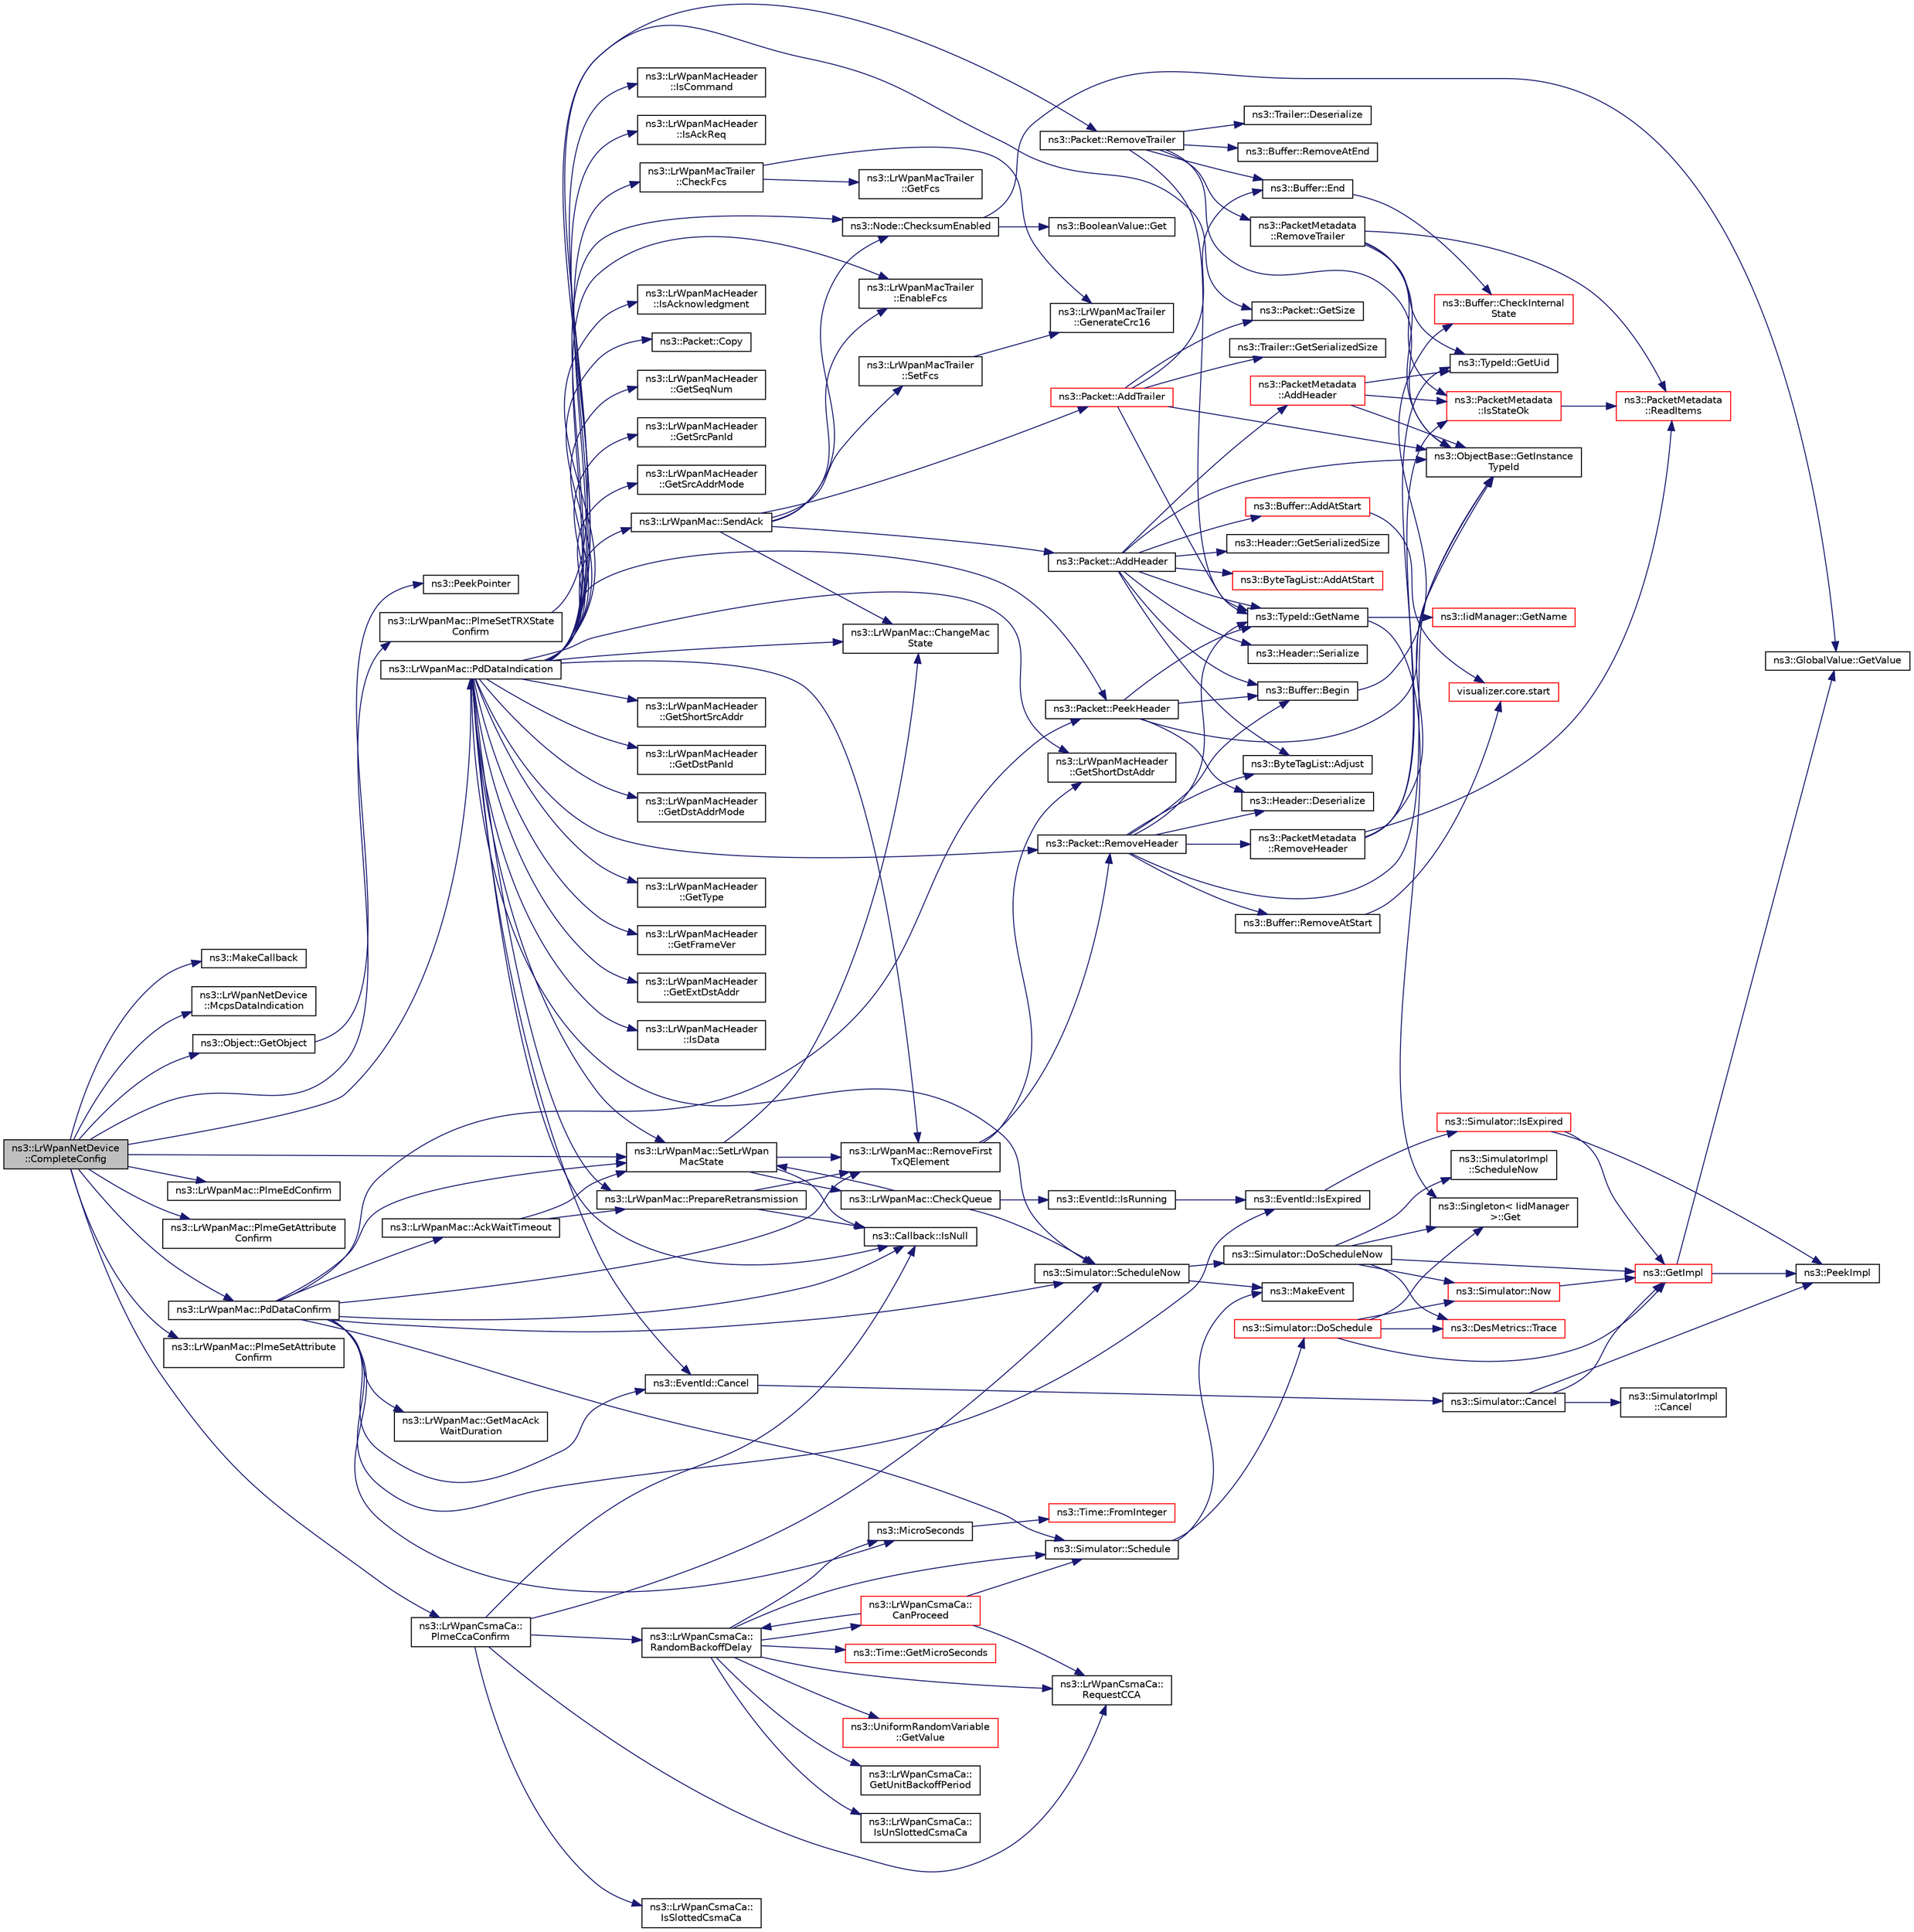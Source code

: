 digraph "ns3::LrWpanNetDevice::CompleteConfig"
{
  edge [fontname="Helvetica",fontsize="10",labelfontname="Helvetica",labelfontsize="10"];
  node [fontname="Helvetica",fontsize="10",shape=record];
  rankdir="LR";
  Node1 [label="ns3::LrWpanNetDevice\l::CompleteConfig",height=0.2,width=0.4,color="black", fillcolor="grey75", style="filled", fontcolor="black"];
  Node1 -> Node2 [color="midnightblue",fontsize="10",style="solid"];
  Node2 [label="ns3::MakeCallback",height=0.2,width=0.4,color="black", fillcolor="white", style="filled",URL="$dd/de0/group__makecallbackmemptr.html#ga9376283685aa99d204048d6a4b7610a4"];
  Node1 -> Node3 [color="midnightblue",fontsize="10",style="solid"];
  Node3 [label="ns3::LrWpanNetDevice\l::McpsDataIndication",height=0.2,width=0.4,color="black", fillcolor="white", style="filled",URL="$dd/d73/classns3_1_1LrWpanNetDevice.html#a620a7403f05c4dc25de92c7304e4f17d"];
  Node1 -> Node4 [color="midnightblue",fontsize="10",style="solid"];
  Node4 [label="ns3::Object::GetObject",height=0.2,width=0.4,color="black", fillcolor="white", style="filled",URL="$d9/d77/classns3_1_1Object.html#a13e18c00017096c8381eb651d5bd0783"];
  Node4 -> Node5 [color="midnightblue",fontsize="10",style="solid"];
  Node5 [label="ns3::PeekPointer",height=0.2,width=0.4,color="black", fillcolor="white", style="filled",URL="$d7/d2e/namespacens3.html#af2a7557fe9afdd98d8f6f8f6e412cf5a"];
  Node1 -> Node6 [color="midnightblue",fontsize="10",style="solid"];
  Node6 [label="ns3::LrWpanMac::PdDataIndication",height=0.2,width=0.4,color="black", fillcolor="white", style="filled",URL="$db/d57/classns3_1_1LrWpanMac.html#a71139cc1bd26ab1c0a9c2e7791631389"];
  Node6 -> Node7 [color="midnightblue",fontsize="10",style="solid"];
  Node7 [label="ns3::Packet::Copy",height=0.2,width=0.4,color="black", fillcolor="white", style="filled",URL="$dd/d7a/classns3_1_1Packet.html#a5d5c70802a5f77fc5f0001e0cfc1898b",tooltip="performs a COW copy of the packet. "];
  Node6 -> Node8 [color="midnightblue",fontsize="10",style="solid"];
  Node8 [label="ns3::Packet::RemoveTrailer",height=0.2,width=0.4,color="black", fillcolor="white", style="filled",URL="$dd/d7a/classns3_1_1Packet.html#a2155e042083e9a17ad3b33f9fecb4be4",tooltip="Remove a deserialized trailer from the internal buffer. "];
  Node8 -> Node9 [color="midnightblue",fontsize="10",style="solid"];
  Node9 [label="ns3::Trailer::Deserialize",height=0.2,width=0.4,color="black", fillcolor="white", style="filled",URL="$de/db6/classns3_1_1Trailer.html#aed0f0292faca43ef8676c05d70a664cf"];
  Node8 -> Node10 [color="midnightblue",fontsize="10",style="solid"];
  Node10 [label="ns3::Buffer::End",height=0.2,width=0.4,color="black", fillcolor="white", style="filled",URL="$da/d85/classns3_1_1Buffer.html#a52207c7aed7bae89fba2f9e997c82724"];
  Node10 -> Node11 [color="midnightblue",fontsize="10",style="solid"];
  Node11 [label="ns3::Buffer::CheckInternal\lState",height=0.2,width=0.4,color="red", fillcolor="white", style="filled",URL="$da/d85/classns3_1_1Buffer.html#a6202ce7f1ecc1fc7a14cc13017375d14",tooltip="Checks the internal buffer structures consistency. "];
  Node8 -> Node12 [color="midnightblue",fontsize="10",style="solid"];
  Node12 [label="ns3::ObjectBase::GetInstance\lTypeId",height=0.2,width=0.4,color="black", fillcolor="white", style="filled",URL="$d2/dac/classns3_1_1ObjectBase.html#abe5b43a6f5b99a92a4c3122db31f06fb"];
  Node8 -> Node13 [color="midnightblue",fontsize="10",style="solid"];
  Node13 [label="ns3::TypeId::GetName",height=0.2,width=0.4,color="black", fillcolor="white", style="filled",URL="$d6/d11/classns3_1_1TypeId.html#aa3c41c79ae428b3cb396a9c6bb3ef314"];
  Node13 -> Node14 [color="midnightblue",fontsize="10",style="solid"];
  Node14 [label="ns3::Singleton\< IidManager\l \>::Get",height=0.2,width=0.4,color="black", fillcolor="white", style="filled",URL="$d8/d77/classns3_1_1Singleton.html#a80a2cd3c25a27ea72add7a9f7a141ffa"];
  Node13 -> Node15 [color="midnightblue",fontsize="10",style="solid"];
  Node15 [label="ns3::IidManager::GetName",height=0.2,width=0.4,color="red", fillcolor="white", style="filled",URL="$d4/d1c/classns3_1_1IidManager.html#a5d68d0f0f44594dcdec239dbdb5bf53c"];
  Node8 -> Node16 [color="midnightblue",fontsize="10",style="solid"];
  Node16 [label="ns3::Buffer::RemoveAtEnd",height=0.2,width=0.4,color="black", fillcolor="white", style="filled",URL="$da/d85/classns3_1_1Buffer.html#a83b30fd8e1202e778fb471757b800d47"];
  Node8 -> Node17 [color="midnightblue",fontsize="10",style="solid"];
  Node17 [label="ns3::PacketMetadata\l::RemoveTrailer",height=0.2,width=0.4,color="black", fillcolor="white", style="filled",URL="$d1/db1/classns3_1_1PacketMetadata.html#a2eaa46d9f7c88a5aef121521b196753c"];
  Node17 -> Node12 [color="midnightblue",fontsize="10",style="solid"];
  Node17 -> Node18 [color="midnightblue",fontsize="10",style="solid"];
  Node18 [label="ns3::TypeId::GetUid",height=0.2,width=0.4,color="black", fillcolor="white", style="filled",URL="$d6/d11/classns3_1_1TypeId.html#acd3e41de6340d06299f4fd63e2ed8da0"];
  Node17 -> Node19 [color="midnightblue",fontsize="10",style="solid"];
  Node19 [label="ns3::PacketMetadata\l::IsStateOk",height=0.2,width=0.4,color="red", fillcolor="white", style="filled",URL="$d1/db1/classns3_1_1PacketMetadata.html#a208d3163e28704438cdd4d30318e489c",tooltip="Check if the metadata state is ok. "];
  Node19 -> Node20 [color="midnightblue",fontsize="10",style="solid"];
  Node20 [label="ns3::PacketMetadata\l::ReadItems",height=0.2,width=0.4,color="red", fillcolor="white", style="filled",URL="$d1/db1/classns3_1_1PacketMetadata.html#a3719ad2c32313a9a1c74462322e8b517",tooltip="Read items. "];
  Node17 -> Node20 [color="midnightblue",fontsize="10",style="solid"];
  Node6 -> Node21 [color="midnightblue",fontsize="10",style="solid"];
  Node21 [label="ns3::Node::ChecksumEnabled",height=0.2,width=0.4,color="black", fillcolor="white", style="filled",URL="$dd/ded/classns3_1_1Node.html#a0515bfe9a3aeb6605d657ba855699815"];
  Node21 -> Node22 [color="midnightblue",fontsize="10",style="solid"];
  Node22 [label="ns3::GlobalValue::GetValue",height=0.2,width=0.4,color="black", fillcolor="white", style="filled",URL="$dc/d02/classns3_1_1GlobalValue.html#aa33773cb952ba3c285a03ae2c4769b84"];
  Node21 -> Node23 [color="midnightblue",fontsize="10",style="solid"];
  Node23 [label="ns3::BooleanValue::Get",height=0.2,width=0.4,color="black", fillcolor="white", style="filled",URL="$d5/d0c/classns3_1_1BooleanValue.html#a15d5d96abfd11676964f40859442ec12"];
  Node6 -> Node24 [color="midnightblue",fontsize="10",style="solid"];
  Node24 [label="ns3::LrWpanMacTrailer\l::EnableFcs",height=0.2,width=0.4,color="black", fillcolor="white", style="filled",URL="$d7/d32/classns3_1_1LrWpanMacTrailer.html#ade854ac8fcf338673c01c205b693ecfc"];
  Node6 -> Node25 [color="midnightblue",fontsize="10",style="solid"];
  Node25 [label="ns3::LrWpanMacTrailer\l::CheckFcs",height=0.2,width=0.4,color="black", fillcolor="white", style="filled",URL="$d7/d32/classns3_1_1LrWpanMacTrailer.html#ad0eff9b77569c8f6abce72a04b27794b"];
  Node25 -> Node26 [color="midnightblue",fontsize="10",style="solid"];
  Node26 [label="ns3::LrWpanMacTrailer\l::GenerateCrc16",height=0.2,width=0.4,color="black", fillcolor="white", style="filled",URL="$d7/d32/classns3_1_1LrWpanMacTrailer.html#a834005b6ad953ca027a5782a93613718"];
  Node25 -> Node27 [color="midnightblue",fontsize="10",style="solid"];
  Node27 [label="ns3::LrWpanMacTrailer\l::GetFcs",height=0.2,width=0.4,color="black", fillcolor="white", style="filled",URL="$d7/d32/classns3_1_1LrWpanMacTrailer.html#a040226de468b8c69c3924b79f20edcab"];
  Node6 -> Node28 [color="midnightblue",fontsize="10",style="solid"];
  Node28 [label="ns3::Packet::RemoveHeader",height=0.2,width=0.4,color="black", fillcolor="white", style="filled",URL="$dd/d7a/classns3_1_1Packet.html#a0961eccf975d75f902d40956c93ba63e",tooltip="Deserialize and remove the header from the internal buffer. "];
  Node28 -> Node29 [color="midnightblue",fontsize="10",style="solid"];
  Node29 [label="ns3::Header::Deserialize",height=0.2,width=0.4,color="black", fillcolor="white", style="filled",URL="$d6/dae/classns3_1_1Header.html#a78be9400bb66b2a8543606f395ef5396"];
  Node28 -> Node30 [color="midnightblue",fontsize="10",style="solid"];
  Node30 [label="ns3::Buffer::Begin",height=0.2,width=0.4,color="black", fillcolor="white", style="filled",URL="$da/d85/classns3_1_1Buffer.html#a893d4bf50df13e730b6cd0fda91b967f"];
  Node30 -> Node11 [color="midnightblue",fontsize="10",style="solid"];
  Node28 -> Node12 [color="midnightblue",fontsize="10",style="solid"];
  Node28 -> Node13 [color="midnightblue",fontsize="10",style="solid"];
  Node28 -> Node31 [color="midnightblue",fontsize="10",style="solid"];
  Node31 [label="ns3::Buffer::RemoveAtStart",height=0.2,width=0.4,color="black", fillcolor="white", style="filled",URL="$da/d85/classns3_1_1Buffer.html#adeecbb3e8f518aec6fee0437578ade4b"];
  Node31 -> Node32 [color="midnightblue",fontsize="10",style="solid"];
  Node32 [label="visualizer.core.start",height=0.2,width=0.4,color="red", fillcolor="white", style="filled",URL="$df/d6c/namespacevisualizer_1_1core.html#a2a35e5d8a34af358b508dac8635754e0"];
  Node28 -> Node33 [color="midnightblue",fontsize="10",style="solid"];
  Node33 [label="ns3::ByteTagList::Adjust",height=0.2,width=0.4,color="black", fillcolor="white", style="filled",URL="$dd/d64/classns3_1_1ByteTagList.html#a1fec06d7e6daaf8039cf2a148e4090f2"];
  Node28 -> Node34 [color="midnightblue",fontsize="10",style="solid"];
  Node34 [label="ns3::PacketMetadata\l::RemoveHeader",height=0.2,width=0.4,color="black", fillcolor="white", style="filled",URL="$d1/db1/classns3_1_1PacketMetadata.html#afa8a589ec783d4998516d7f39f21242d",tooltip="Remove an header. "];
  Node34 -> Node12 [color="midnightblue",fontsize="10",style="solid"];
  Node34 -> Node18 [color="midnightblue",fontsize="10",style="solid"];
  Node34 -> Node19 [color="midnightblue",fontsize="10",style="solid"];
  Node34 -> Node20 [color="midnightblue",fontsize="10",style="solid"];
  Node6 -> Node35 [color="midnightblue",fontsize="10",style="solid"];
  Node35 [label="ns3::LrWpanMacHeader\l::GetSeqNum",height=0.2,width=0.4,color="black", fillcolor="white", style="filled",URL="$d8/db7/classns3_1_1LrWpanMacHeader.html#af28fab1c806434e0a677982507eab69d"];
  Node6 -> Node36 [color="midnightblue",fontsize="10",style="solid"];
  Node36 [label="ns3::LrWpanMacHeader\l::GetSrcPanId",height=0.2,width=0.4,color="black", fillcolor="white", style="filled",URL="$d8/db7/classns3_1_1LrWpanMacHeader.html#ade0bb459db99b55b5833cab0532b047b"];
  Node6 -> Node37 [color="midnightblue",fontsize="10",style="solid"];
  Node37 [label="ns3::LrWpanMacHeader\l::GetSrcAddrMode",height=0.2,width=0.4,color="black", fillcolor="white", style="filled",URL="$d8/db7/classns3_1_1LrWpanMacHeader.html#a411db47eb714884a45adf78d79eb3304"];
  Node6 -> Node38 [color="midnightblue",fontsize="10",style="solid"];
  Node38 [label="ns3::LrWpanMacHeader\l::GetShortSrcAddr",height=0.2,width=0.4,color="black", fillcolor="white", style="filled",URL="$d8/db7/classns3_1_1LrWpanMacHeader.html#ab9e4b3858fbc55ca896f9789473f6a1a"];
  Node6 -> Node39 [color="midnightblue",fontsize="10",style="solid"];
  Node39 [label="ns3::LrWpanMacHeader\l::GetDstPanId",height=0.2,width=0.4,color="black", fillcolor="white", style="filled",URL="$d8/db7/classns3_1_1LrWpanMacHeader.html#a0a315dd05f63b5d640a854b6378c34f4"];
  Node6 -> Node40 [color="midnightblue",fontsize="10",style="solid"];
  Node40 [label="ns3::LrWpanMacHeader\l::GetDstAddrMode",height=0.2,width=0.4,color="black", fillcolor="white", style="filled",URL="$d8/db7/classns3_1_1LrWpanMacHeader.html#a4f5d04d695e3e500cc89c73300097350"];
  Node6 -> Node41 [color="midnightblue",fontsize="10",style="solid"];
  Node41 [label="ns3::LrWpanMacHeader\l::GetShortDstAddr",height=0.2,width=0.4,color="black", fillcolor="white", style="filled",URL="$d8/db7/classns3_1_1LrWpanMacHeader.html#ad11fd3c37b7d1622243ccd66c1dd690d"];
  Node6 -> Node42 [color="midnightblue",fontsize="10",style="solid"];
  Node42 [label="ns3::Callback::IsNull",height=0.2,width=0.4,color="black", fillcolor="white", style="filled",URL="$d1/d48/classns3_1_1Callback.html#aa8e27826badbf37f84763f36f70d9b54"];
  Node6 -> Node43 [color="midnightblue",fontsize="10",style="solid"];
  Node43 [label="ns3::LrWpanMacHeader\l::GetType",height=0.2,width=0.4,color="black", fillcolor="white", style="filled",URL="$d8/db7/classns3_1_1LrWpanMacHeader.html#a331e6f687e91bd806e29e6d1fbc79db9"];
  Node6 -> Node44 [color="midnightblue",fontsize="10",style="solid"];
  Node44 [label="ns3::LrWpanMacHeader\l::GetFrameVer",height=0.2,width=0.4,color="black", fillcolor="white", style="filled",URL="$d8/db7/classns3_1_1LrWpanMacHeader.html#aa9695d4722a1c995a493b9dcafa24a43"];
  Node6 -> Node45 [color="midnightblue",fontsize="10",style="solid"];
  Node45 [label="ns3::LrWpanMacHeader\l::GetExtDstAddr",height=0.2,width=0.4,color="black", fillcolor="white", style="filled",URL="$d8/db7/classns3_1_1LrWpanMacHeader.html#a5489b85d8fd900a69e02e8aaaeb327fd"];
  Node6 -> Node46 [color="midnightblue",fontsize="10",style="solid"];
  Node46 [label="ns3::LrWpanMacHeader\l::IsData",height=0.2,width=0.4,color="black", fillcolor="white", style="filled",URL="$d8/db7/classns3_1_1LrWpanMacHeader.html#abcfe545d43abb3f484c92531d04e5095"];
  Node6 -> Node47 [color="midnightblue",fontsize="10",style="solid"];
  Node47 [label="ns3::LrWpanMacHeader\l::IsCommand",height=0.2,width=0.4,color="black", fillcolor="white", style="filled",URL="$d8/db7/classns3_1_1LrWpanMacHeader.html#ae2e5156cc329c6330180c810b3e446a7"];
  Node6 -> Node48 [color="midnightblue",fontsize="10",style="solid"];
  Node48 [label="ns3::LrWpanMacHeader\l::IsAckReq",height=0.2,width=0.4,color="black", fillcolor="white", style="filled",URL="$d8/db7/classns3_1_1LrWpanMacHeader.html#ab86bdcc5f99fa760559033dff1afbef5"];
  Node6 -> Node49 [color="midnightblue",fontsize="10",style="solid"];
  Node49 [label="ns3::EventId::Cancel",height=0.2,width=0.4,color="black", fillcolor="white", style="filled",URL="$d1/df8/classns3_1_1EventId.html#a993ae94e48e014e1afd47edb16db7a11"];
  Node49 -> Node50 [color="midnightblue",fontsize="10",style="solid"];
  Node50 [label="ns3::Simulator::Cancel",height=0.2,width=0.4,color="black", fillcolor="white", style="filled",URL="$d7/deb/classns3_1_1Simulator.html#a1b903a62d6117ef28f7ba3c6500689bf"];
  Node50 -> Node51 [color="midnightblue",fontsize="10",style="solid"];
  Node51 [label="ns3::PeekImpl",height=0.2,width=0.4,color="black", fillcolor="white", style="filled",URL="$d4/d8b/group__simulator.html#ga233c5c38de117e4e4a5a9cd168694792",tooltip="Get the static SimulatorImpl instance. "];
  Node50 -> Node52 [color="midnightblue",fontsize="10",style="solid"];
  Node52 [label="ns3::GetImpl",height=0.2,width=0.4,color="red", fillcolor="white", style="filled",URL="$d4/d8b/group__simulator.html#ga42eb4eddad41528d4d99794a3dae3fd0",tooltip="Get the SimulatorImpl singleton. "];
  Node52 -> Node51 [color="midnightblue",fontsize="10",style="solid"];
  Node52 -> Node22 [color="midnightblue",fontsize="10",style="solid"];
  Node50 -> Node53 [color="midnightblue",fontsize="10",style="solid"];
  Node53 [label="ns3::SimulatorImpl\l::Cancel",height=0.2,width=0.4,color="black", fillcolor="white", style="filled",URL="$d2/d19/classns3_1_1SimulatorImpl.html#ad117e616c99c915ddac6267a74804807"];
  Node6 -> Node54 [color="midnightblue",fontsize="10",style="solid"];
  Node54 [label="ns3::LrWpanMac::PrepareRetransmission",height=0.2,width=0.4,color="black", fillcolor="white", style="filled",URL="$db/d57/classns3_1_1LrWpanMac.html#ab13e2a85286df14146410591f378f81d"];
  Node54 -> Node42 [color="midnightblue",fontsize="10",style="solid"];
  Node54 -> Node55 [color="midnightblue",fontsize="10",style="solid"];
  Node55 [label="ns3::LrWpanMac::RemoveFirst\lTxQElement",height=0.2,width=0.4,color="black", fillcolor="white", style="filled",URL="$db/d57/classns3_1_1LrWpanMac.html#a359da7ecf2f56e4f62f5e8173bf989dd"];
  Node55 -> Node28 [color="midnightblue",fontsize="10",style="solid"];
  Node55 -> Node41 [color="midnightblue",fontsize="10",style="solid"];
  Node6 -> Node56 [color="midnightblue",fontsize="10",style="solid"];
  Node56 [label="ns3::LrWpanMac::ChangeMac\lState",height=0.2,width=0.4,color="black", fillcolor="white", style="filled",URL="$db/d57/classns3_1_1LrWpanMac.html#a9218b72b6b4326ae606de4a74a82ab6d"];
  Node6 -> Node57 [color="midnightblue",fontsize="10",style="solid"];
  Node57 [label="ns3::Simulator::ScheduleNow",height=0.2,width=0.4,color="black", fillcolor="white", style="filled",URL="$d7/deb/classns3_1_1Simulator.html#a2219ee02c0647adc83d1c918c3256266"];
  Node57 -> Node58 [color="midnightblue",fontsize="10",style="solid"];
  Node58 [label="ns3::Simulator::DoScheduleNow",height=0.2,width=0.4,color="black", fillcolor="white", style="filled",URL="$d7/deb/classns3_1_1Simulator.html#a9377ee62d67f7923318c4313a3b285f8"];
  Node58 -> Node14 [color="midnightblue",fontsize="10",style="solid"];
  Node58 -> Node59 [color="midnightblue",fontsize="10",style="solid"];
  Node59 [label="ns3::DesMetrics::Trace",height=0.2,width=0.4,color="red", fillcolor="white", style="filled",URL="$d5/d69/classns3_1_1DesMetrics.html#ab7c6c097412d0398affbc9f8d2643160"];
  Node58 -> Node60 [color="midnightblue",fontsize="10",style="solid"];
  Node60 [label="ns3::Simulator::Now",height=0.2,width=0.4,color="red", fillcolor="white", style="filled",URL="$d7/deb/classns3_1_1Simulator.html#ac3178fa975b419f7875e7105be122800"];
  Node60 -> Node52 [color="midnightblue",fontsize="10",style="solid"];
  Node58 -> Node52 [color="midnightblue",fontsize="10",style="solid"];
  Node58 -> Node61 [color="midnightblue",fontsize="10",style="solid"];
  Node61 [label="ns3::SimulatorImpl\l::ScheduleNow",height=0.2,width=0.4,color="black", fillcolor="white", style="filled",URL="$d2/d19/classns3_1_1SimulatorImpl.html#a9889e663af5245c5624c35611a9db948"];
  Node57 -> Node62 [color="midnightblue",fontsize="10",style="solid"];
  Node62 [label="ns3::MakeEvent",height=0.2,width=0.4,color="black", fillcolor="white", style="filled",URL="$d0/dac/group__makeeventfnptr.html#ga289a28a2497c18a9bd299e5e2014094b"];
  Node6 -> Node63 [color="midnightblue",fontsize="10",style="solid"];
  Node63 [label="ns3::LrWpanMac::SendAck",height=0.2,width=0.4,color="black", fillcolor="white", style="filled",URL="$db/d57/classns3_1_1LrWpanMac.html#afdf2ca2fc6e15fbb1767720607a101f8"];
  Node63 -> Node64 [color="midnightblue",fontsize="10",style="solid"];
  Node64 [label="ns3::Packet::AddHeader",height=0.2,width=0.4,color="black", fillcolor="white", style="filled",URL="$dd/d7a/classns3_1_1Packet.html#a465108c595a0bc592095cbcab1832ed8",tooltip="Add header to this packet. "];
  Node64 -> Node65 [color="midnightblue",fontsize="10",style="solid"];
  Node65 [label="ns3::Header::GetSerializedSize",height=0.2,width=0.4,color="black", fillcolor="white", style="filled",URL="$d6/dae/classns3_1_1Header.html#a6ef0497eabc1b1fb0ad42738eb73f934"];
  Node64 -> Node12 [color="midnightblue",fontsize="10",style="solid"];
  Node64 -> Node13 [color="midnightblue",fontsize="10",style="solid"];
  Node64 -> Node66 [color="midnightblue",fontsize="10",style="solid"];
  Node66 [label="ns3::Buffer::AddAtStart",height=0.2,width=0.4,color="red", fillcolor="white", style="filled",URL="$da/d85/classns3_1_1Buffer.html#a8abd8164c3671d3dadc98fc66fade7b1"];
  Node66 -> Node32 [color="midnightblue",fontsize="10",style="solid"];
  Node64 -> Node33 [color="midnightblue",fontsize="10",style="solid"];
  Node64 -> Node67 [color="midnightblue",fontsize="10",style="solid"];
  Node67 [label="ns3::ByteTagList::AddAtStart",height=0.2,width=0.4,color="red", fillcolor="white", style="filled",URL="$dd/d64/classns3_1_1ByteTagList.html#acb4563fbe4299c55af41ba7a166b71d5"];
  Node64 -> Node68 [color="midnightblue",fontsize="10",style="solid"];
  Node68 [label="ns3::Header::Serialize",height=0.2,width=0.4,color="black", fillcolor="white", style="filled",URL="$d6/dae/classns3_1_1Header.html#afb61f1aac69ff8349a6bfe521fab5404"];
  Node64 -> Node30 [color="midnightblue",fontsize="10",style="solid"];
  Node64 -> Node69 [color="midnightblue",fontsize="10",style="solid"];
  Node69 [label="ns3::PacketMetadata\l::AddHeader",height=0.2,width=0.4,color="red", fillcolor="white", style="filled",URL="$d1/db1/classns3_1_1PacketMetadata.html#abdce736c4c5f647242f0808c0d2f9249",tooltip="Add an header. "];
  Node69 -> Node19 [color="midnightblue",fontsize="10",style="solid"];
  Node69 -> Node12 [color="midnightblue",fontsize="10",style="solid"];
  Node69 -> Node18 [color="midnightblue",fontsize="10",style="solid"];
  Node63 -> Node21 [color="midnightblue",fontsize="10",style="solid"];
  Node63 -> Node24 [color="midnightblue",fontsize="10",style="solid"];
  Node63 -> Node70 [color="midnightblue",fontsize="10",style="solid"];
  Node70 [label="ns3::LrWpanMacTrailer\l::SetFcs",height=0.2,width=0.4,color="black", fillcolor="white", style="filled",URL="$d7/d32/classns3_1_1LrWpanMacTrailer.html#aac760c67e24c886640dd552fa5b92d4e"];
  Node70 -> Node26 [color="midnightblue",fontsize="10",style="solid"];
  Node63 -> Node71 [color="midnightblue",fontsize="10",style="solid"];
  Node71 [label="ns3::Packet::AddTrailer",height=0.2,width=0.4,color="red", fillcolor="white", style="filled",URL="$dd/d7a/classns3_1_1Packet.html#ae26b490c30ae5bc98be5181ec6e06db8",tooltip="Add trailer to this packet. "];
  Node71 -> Node72 [color="midnightblue",fontsize="10",style="solid"];
  Node72 [label="ns3::Trailer::GetSerializedSize",height=0.2,width=0.4,color="black", fillcolor="white", style="filled",URL="$de/db6/classns3_1_1Trailer.html#a6af7be196bad576c3601e267b0637ff7"];
  Node71 -> Node12 [color="midnightblue",fontsize="10",style="solid"];
  Node71 -> Node13 [color="midnightblue",fontsize="10",style="solid"];
  Node71 -> Node73 [color="midnightblue",fontsize="10",style="solid"];
  Node73 [label="ns3::Packet::GetSize",height=0.2,width=0.4,color="black", fillcolor="white", style="filled",URL="$dd/d7a/classns3_1_1Packet.html#a462855c9929954d4301a4edfe55f4f1c",tooltip="Returns the the size in bytes of the packet (including the zero-filled initial payload). "];
  Node71 -> Node10 [color="midnightblue",fontsize="10",style="solid"];
  Node63 -> Node56 [color="midnightblue",fontsize="10",style="solid"];
  Node6 -> Node74 [color="midnightblue",fontsize="10",style="solid"];
  Node74 [label="ns3::LrWpanMacHeader\l::IsAcknowledgment",height=0.2,width=0.4,color="black", fillcolor="white", style="filled",URL="$d8/db7/classns3_1_1LrWpanMacHeader.html#a76e48364df7dc28eb24d2c46252fd81c"];
  Node6 -> Node75 [color="midnightblue",fontsize="10",style="solid"];
  Node75 [label="ns3::Packet::PeekHeader",height=0.2,width=0.4,color="black", fillcolor="white", style="filled",URL="$dd/d7a/classns3_1_1Packet.html#aadc63487bea70945c418f4c3e9b81964",tooltip="Deserialize but does not remove the header from the internal buffer. s This method invokes Header::De..."];
  Node75 -> Node29 [color="midnightblue",fontsize="10",style="solid"];
  Node75 -> Node30 [color="midnightblue",fontsize="10",style="solid"];
  Node75 -> Node12 [color="midnightblue",fontsize="10",style="solid"];
  Node75 -> Node13 [color="midnightblue",fontsize="10",style="solid"];
  Node6 -> Node55 [color="midnightblue",fontsize="10",style="solid"];
  Node6 -> Node76 [color="midnightblue",fontsize="10",style="solid"];
  Node76 [label="ns3::LrWpanMac::SetLrWpan\lMacState",height=0.2,width=0.4,color="black", fillcolor="white", style="filled",URL="$db/d57/classns3_1_1LrWpanMac.html#a6749a353feb70bbb851b03477f56dc69"];
  Node76 -> Node56 [color="midnightblue",fontsize="10",style="solid"];
  Node76 -> Node77 [color="midnightblue",fontsize="10",style="solid"];
  Node77 [label="ns3::LrWpanMac::CheckQueue",height=0.2,width=0.4,color="black", fillcolor="white", style="filled",URL="$db/d57/classns3_1_1LrWpanMac.html#a316c3cc9f84eeadb0b2ca249a6d0caba"];
  Node77 -> Node78 [color="midnightblue",fontsize="10",style="solid"];
  Node78 [label="ns3::EventId::IsRunning",height=0.2,width=0.4,color="black", fillcolor="white", style="filled",URL="$d1/df8/classns3_1_1EventId.html#aabf8476d1a080c199ea0c6aa9ccea372"];
  Node78 -> Node79 [color="midnightblue",fontsize="10",style="solid"];
  Node79 [label="ns3::EventId::IsExpired",height=0.2,width=0.4,color="black", fillcolor="white", style="filled",URL="$d1/df8/classns3_1_1EventId.html#a5c30c92e7c1c34b4e8505cc07ed71b02"];
  Node79 -> Node80 [color="midnightblue",fontsize="10",style="solid"];
  Node80 [label="ns3::Simulator::IsExpired",height=0.2,width=0.4,color="red", fillcolor="white", style="filled",URL="$d7/deb/classns3_1_1Simulator.html#a83ac8425c319a29b64f6d3b2ffc61e9c"];
  Node80 -> Node51 [color="midnightblue",fontsize="10",style="solid"];
  Node80 -> Node52 [color="midnightblue",fontsize="10",style="solid"];
  Node77 -> Node57 [color="midnightblue",fontsize="10",style="solid"];
  Node77 -> Node76 [color="midnightblue",fontsize="10",style="solid"];
  Node76 -> Node42 [color="midnightblue",fontsize="10",style="solid"];
  Node76 -> Node55 [color="midnightblue",fontsize="10",style="solid"];
  Node1 -> Node81 [color="midnightblue",fontsize="10",style="solid"];
  Node81 [label="ns3::LrWpanMac::PdDataConfirm",height=0.2,width=0.4,color="black", fillcolor="white", style="filled",URL="$db/d57/classns3_1_1LrWpanMac.html#ac81207dec57efdb50dc4b1132e68399f"];
  Node81 -> Node75 [color="midnightblue",fontsize="10",style="solid"];
  Node81 -> Node82 [color="midnightblue",fontsize="10",style="solid"];
  Node82 [label="ns3::MicroSeconds",height=0.2,width=0.4,color="black", fillcolor="white", style="filled",URL="$d1/dec/group__timecivil.html#ga17465a639c8d1464e76538afdd78a9f0"];
  Node82 -> Node83 [color="midnightblue",fontsize="10",style="solid"];
  Node83 [label="ns3::Time::FromInteger",height=0.2,width=0.4,color="red", fillcolor="white", style="filled",URL="$dc/d04/classns3_1_1Time.html#a3e742c67b2764e75ff95f9b754d43fe9"];
  Node81 -> Node84 [color="midnightblue",fontsize="10",style="solid"];
  Node84 [label="ns3::LrWpanMac::GetMacAck\lWaitDuration",height=0.2,width=0.4,color="black", fillcolor="white", style="filled",URL="$db/d57/classns3_1_1LrWpanMac.html#af1ee95318d31af6be902e8550d3f7c6b"];
  Node81 -> Node79 [color="midnightblue",fontsize="10",style="solid"];
  Node81 -> Node85 [color="midnightblue",fontsize="10",style="solid"];
  Node85 [label="ns3::Simulator::Schedule",height=0.2,width=0.4,color="black", fillcolor="white", style="filled",URL="$d7/deb/classns3_1_1Simulator.html#a671882c894a08af4a5e91181bf1eec13"];
  Node85 -> Node86 [color="midnightblue",fontsize="10",style="solid"];
  Node86 [label="ns3::Simulator::DoSchedule",height=0.2,width=0.4,color="red", fillcolor="white", style="filled",URL="$d7/deb/classns3_1_1Simulator.html#a47af23973938819bdc89cb2807e09ed5"];
  Node86 -> Node14 [color="midnightblue",fontsize="10",style="solid"];
  Node86 -> Node59 [color="midnightblue",fontsize="10",style="solid"];
  Node86 -> Node60 [color="midnightblue",fontsize="10",style="solid"];
  Node86 -> Node52 [color="midnightblue",fontsize="10",style="solid"];
  Node85 -> Node62 [color="midnightblue",fontsize="10",style="solid"];
  Node81 -> Node87 [color="midnightblue",fontsize="10",style="solid"];
  Node87 [label="ns3::LrWpanMac::AckWaitTimeout",height=0.2,width=0.4,color="black", fillcolor="white", style="filled",URL="$db/d57/classns3_1_1LrWpanMac.html#ae22b4d0c1d90b75101491f1e74237029"];
  Node87 -> Node54 [color="midnightblue",fontsize="10",style="solid"];
  Node87 -> Node76 [color="midnightblue",fontsize="10",style="solid"];
  Node81 -> Node49 [color="midnightblue",fontsize="10",style="solid"];
  Node81 -> Node57 [color="midnightblue",fontsize="10",style="solid"];
  Node81 -> Node76 [color="midnightblue",fontsize="10",style="solid"];
  Node81 -> Node42 [color="midnightblue",fontsize="10",style="solid"];
  Node81 -> Node55 [color="midnightblue",fontsize="10",style="solid"];
  Node1 -> Node88 [color="midnightblue",fontsize="10",style="solid"];
  Node88 [label="ns3::LrWpanMac::PlmeEdConfirm",height=0.2,width=0.4,color="black", fillcolor="white", style="filled",URL="$db/d57/classns3_1_1LrWpanMac.html#a372f799dc789d4a24f7c6ba02c728ca3"];
  Node1 -> Node89 [color="midnightblue",fontsize="10",style="solid"];
  Node89 [label="ns3::LrWpanMac::PlmeGetAttribute\lConfirm",height=0.2,width=0.4,color="black", fillcolor="white", style="filled",URL="$db/d57/classns3_1_1LrWpanMac.html#a94441fcedfe8decefa629115668efb33"];
  Node1 -> Node90 [color="midnightblue",fontsize="10",style="solid"];
  Node90 [label="ns3::LrWpanMac::PlmeSetTRXState\lConfirm",height=0.2,width=0.4,color="black", fillcolor="white", style="filled",URL="$db/d57/classns3_1_1LrWpanMac.html#a179b41ff2bf7435896b150cf83a00f02"];
  Node90 -> Node73 [color="midnightblue",fontsize="10",style="solid"];
  Node1 -> Node91 [color="midnightblue",fontsize="10",style="solid"];
  Node91 [label="ns3::LrWpanMac::PlmeSetAttribute\lConfirm",height=0.2,width=0.4,color="black", fillcolor="white", style="filled",URL="$db/d57/classns3_1_1LrWpanMac.html#aa28b4bf7ea32aaf9b0c8554e384f279a"];
  Node1 -> Node76 [color="midnightblue",fontsize="10",style="solid"];
  Node1 -> Node92 [color="midnightblue",fontsize="10",style="solid"];
  Node92 [label="ns3::LrWpanCsmaCa::\lPlmeCcaConfirm",height=0.2,width=0.4,color="black", fillcolor="white", style="filled",URL="$df/d61/classns3_1_1LrWpanCsmaCa.html#a1bf49464e78fc85f292ce927f79f5d84"];
  Node92 -> Node93 [color="midnightblue",fontsize="10",style="solid"];
  Node93 [label="ns3::LrWpanCsmaCa::\lIsSlottedCsmaCa",height=0.2,width=0.4,color="black", fillcolor="white", style="filled",URL="$df/d61/classns3_1_1LrWpanCsmaCa.html#accda524ef6c8f9ab6c54aff18e78c17a"];
  Node92 -> Node42 [color="midnightblue",fontsize="10",style="solid"];
  Node92 -> Node57 [color="midnightblue",fontsize="10",style="solid"];
  Node92 -> Node94 [color="midnightblue",fontsize="10",style="solid"];
  Node94 [label="ns3::LrWpanCsmaCa::\lRequestCCA",height=0.2,width=0.4,color="black", fillcolor="white", style="filled",URL="$df/d61/classns3_1_1LrWpanCsmaCa.html#ac471353c2a9103e1d081f8690a0415a6"];
  Node92 -> Node95 [color="midnightblue",fontsize="10",style="solid"];
  Node95 [label="ns3::LrWpanCsmaCa::\lRandomBackoffDelay",height=0.2,width=0.4,color="black", fillcolor="white", style="filled",URL="$df/d61/classns3_1_1LrWpanCsmaCa.html#a21224101ec7187a7f9560a36172841b8"];
  Node95 -> Node96 [color="midnightblue",fontsize="10",style="solid"];
  Node96 [label="ns3::UniformRandomVariable\l::GetValue",height=0.2,width=0.4,color="red", fillcolor="white", style="filled",URL="$d0/d5b/classns3_1_1UniformRandomVariable.html#a03822d8c86ac51e9aa83bbc73041386b",tooltip="Get the next random value, as a double in the specified range . "];
  Node95 -> Node82 [color="midnightblue",fontsize="10",style="solid"];
  Node95 -> Node97 [color="midnightblue",fontsize="10",style="solid"];
  Node97 [label="ns3::LrWpanCsmaCa::\lGetUnitBackoffPeriod",height=0.2,width=0.4,color="black", fillcolor="white", style="filled",URL="$df/d61/classns3_1_1LrWpanCsmaCa.html#a0ff6f47b6f3e5466d362404f43ea92d6"];
  Node95 -> Node98 [color="midnightblue",fontsize="10",style="solid"];
  Node98 [label="ns3::LrWpanCsmaCa::\lIsUnSlottedCsmaCa",height=0.2,width=0.4,color="black", fillcolor="white", style="filled",URL="$df/d61/classns3_1_1LrWpanCsmaCa.html#a68821debbc93931d4c074041809a81cb"];
  Node95 -> Node99 [color="midnightblue",fontsize="10",style="solid"];
  Node99 [label="ns3::Time::GetMicroSeconds",height=0.2,width=0.4,color="red", fillcolor="white", style="filled",URL="$dc/d04/classns3_1_1Time.html#a2542b9273c336da11fcaf54e8bc6e4c8"];
  Node95 -> Node85 [color="midnightblue",fontsize="10",style="solid"];
  Node95 -> Node94 [color="midnightblue",fontsize="10",style="solid"];
  Node95 -> Node100 [color="midnightblue",fontsize="10",style="solid"];
  Node100 [label="ns3::LrWpanCsmaCa::\lCanProceed",height=0.2,width=0.4,color="red", fillcolor="white", style="filled",URL="$df/d61/classns3_1_1LrWpanCsmaCa.html#a9f7dda9d4ebf114402edcd945fd310ef"];
  Node100 -> Node85 [color="midnightblue",fontsize="10",style="solid"];
  Node100 -> Node94 [color="midnightblue",fontsize="10",style="solid"];
  Node100 -> Node95 [color="midnightblue",fontsize="10",style="solid"];
}
